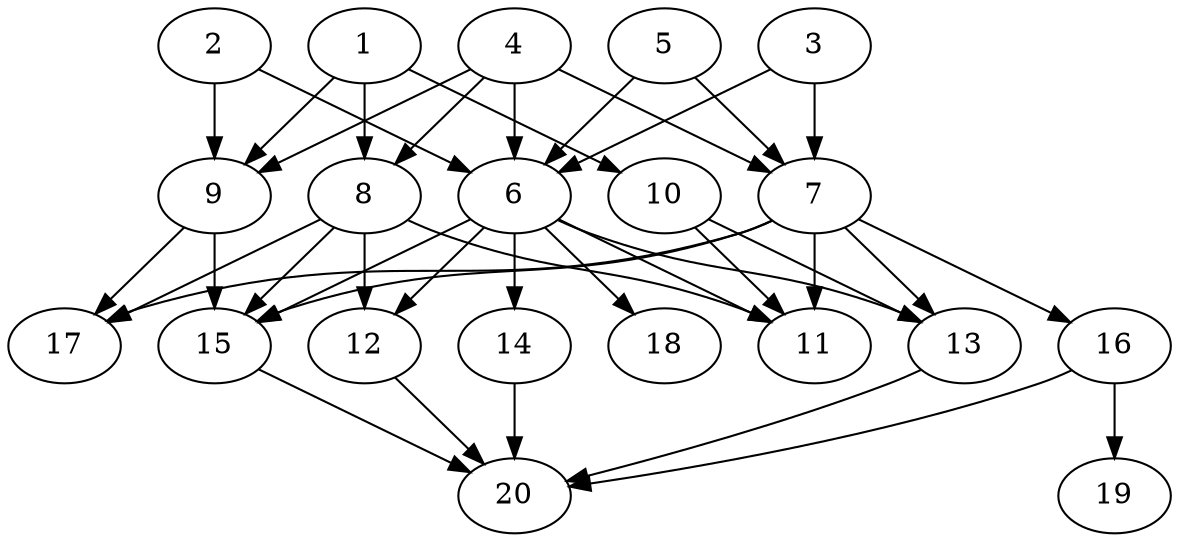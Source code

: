 // DAG automatically generated by daggen at Tue Jul 23 14:33:40 2019
// ./daggen --dot -n 20 --ccr 0.4 --fat 0.6 --regular 0.5 --density 0.8 --mindata 5242880 --maxdata 52428800 
digraph G {
  1 [size="46164480", alpha="0.13", expect_size="18465792"] 
  1 -> 8 [size ="18465792"]
  1 -> 9 [size ="18465792"]
  1 -> 10 [size ="18465792"]
  2 [size="52769280", alpha="0.17", expect_size="21107712"] 
  2 -> 6 [size ="21107712"]
  2 -> 9 [size ="21107712"]
  3 [size="30696960", alpha="0.11", expect_size="12278784"] 
  3 -> 6 [size ="12278784"]
  3 -> 7 [size ="12278784"]
  4 [size="104517120", alpha="0.19", expect_size="41806848"] 
  4 -> 6 [size ="41806848"]
  4 -> 7 [size ="41806848"]
  4 -> 8 [size ="41806848"]
  4 -> 9 [size ="41806848"]
  5 [size="74416640", alpha="0.10", expect_size="29766656"] 
  5 -> 6 [size ="29766656"]
  5 -> 7 [size ="29766656"]
  6 [size="35248640", alpha="0.08", expect_size="14099456"] 
  6 -> 11 [size ="14099456"]
  6 -> 12 [size ="14099456"]
  6 -> 13 [size ="14099456"]
  6 -> 14 [size ="14099456"]
  6 -> 15 [size ="14099456"]
  6 -> 18 [size ="14099456"]
  7 [size="130723840", alpha="0.10", expect_size="52289536"] 
  7 -> 11 [size ="52289536"]
  7 -> 13 [size ="52289536"]
  7 -> 15 [size ="52289536"]
  7 -> 16 [size ="52289536"]
  7 -> 17 [size ="52289536"]
  8 [size="45744640", alpha="0.09", expect_size="18297856"] 
  8 -> 11 [size ="18297856"]
  8 -> 12 [size ="18297856"]
  8 -> 15 [size ="18297856"]
  8 -> 17 [size ="18297856"]
  9 [size="53335040", alpha="0.14", expect_size="21334016"] 
  9 -> 15 [size ="21334016"]
  9 -> 17 [size ="21334016"]
  10 [size="95726080", alpha="0.11", expect_size="38290432"] 
  10 -> 11 [size ="38290432"]
  10 -> 13 [size ="38290432"]
  11 [size="129336320", alpha="0.04", expect_size="51734528"] 
  12 [size="88053760", alpha="0.02", expect_size="35221504"] 
  12 -> 20 [size ="35221504"]
  13 [size="71872000", alpha="0.19", expect_size="28748800"] 
  13 -> 20 [size ="28748800"]
  14 [size="16501760", alpha="0.06", expect_size="6600704"] 
  14 -> 20 [size ="6600704"]
  15 [size="13544960", alpha="0.18", expect_size="5417984"] 
  15 -> 20 [size ="5417984"]
  16 [size="70028800", alpha="0.11", expect_size="28011520"] 
  16 -> 19 [size ="28011520"]
  16 -> 20 [size ="28011520"]
  17 [size="119009280", alpha="0.01", expect_size="47603712"] 
  18 [size="57221120", alpha="0.01", expect_size="22888448"] 
  19 [size="108497920", alpha="0.18", expect_size="43399168"] 
  20 [size="75512320", alpha="0.04", expect_size="30204928"] 
}
